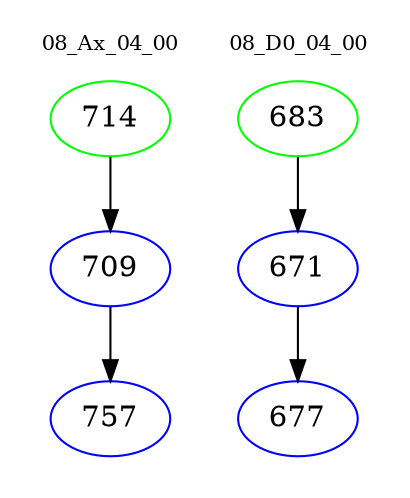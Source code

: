digraph{
subgraph cluster_0 {
color = white
label = "08_Ax_04_00";
fontsize=10;
T0_714 [label="714", color="green"]
T0_714 -> T0_709 [color="black"]
T0_709 [label="709", color="blue"]
T0_709 -> T0_757 [color="black"]
T0_757 [label="757", color="blue"]
}
subgraph cluster_1 {
color = white
label = "08_D0_04_00";
fontsize=10;
T1_683 [label="683", color="green"]
T1_683 -> T1_671 [color="black"]
T1_671 [label="671", color="blue"]
T1_671 -> T1_677 [color="black"]
T1_677 [label="677", color="blue"]
}
}
